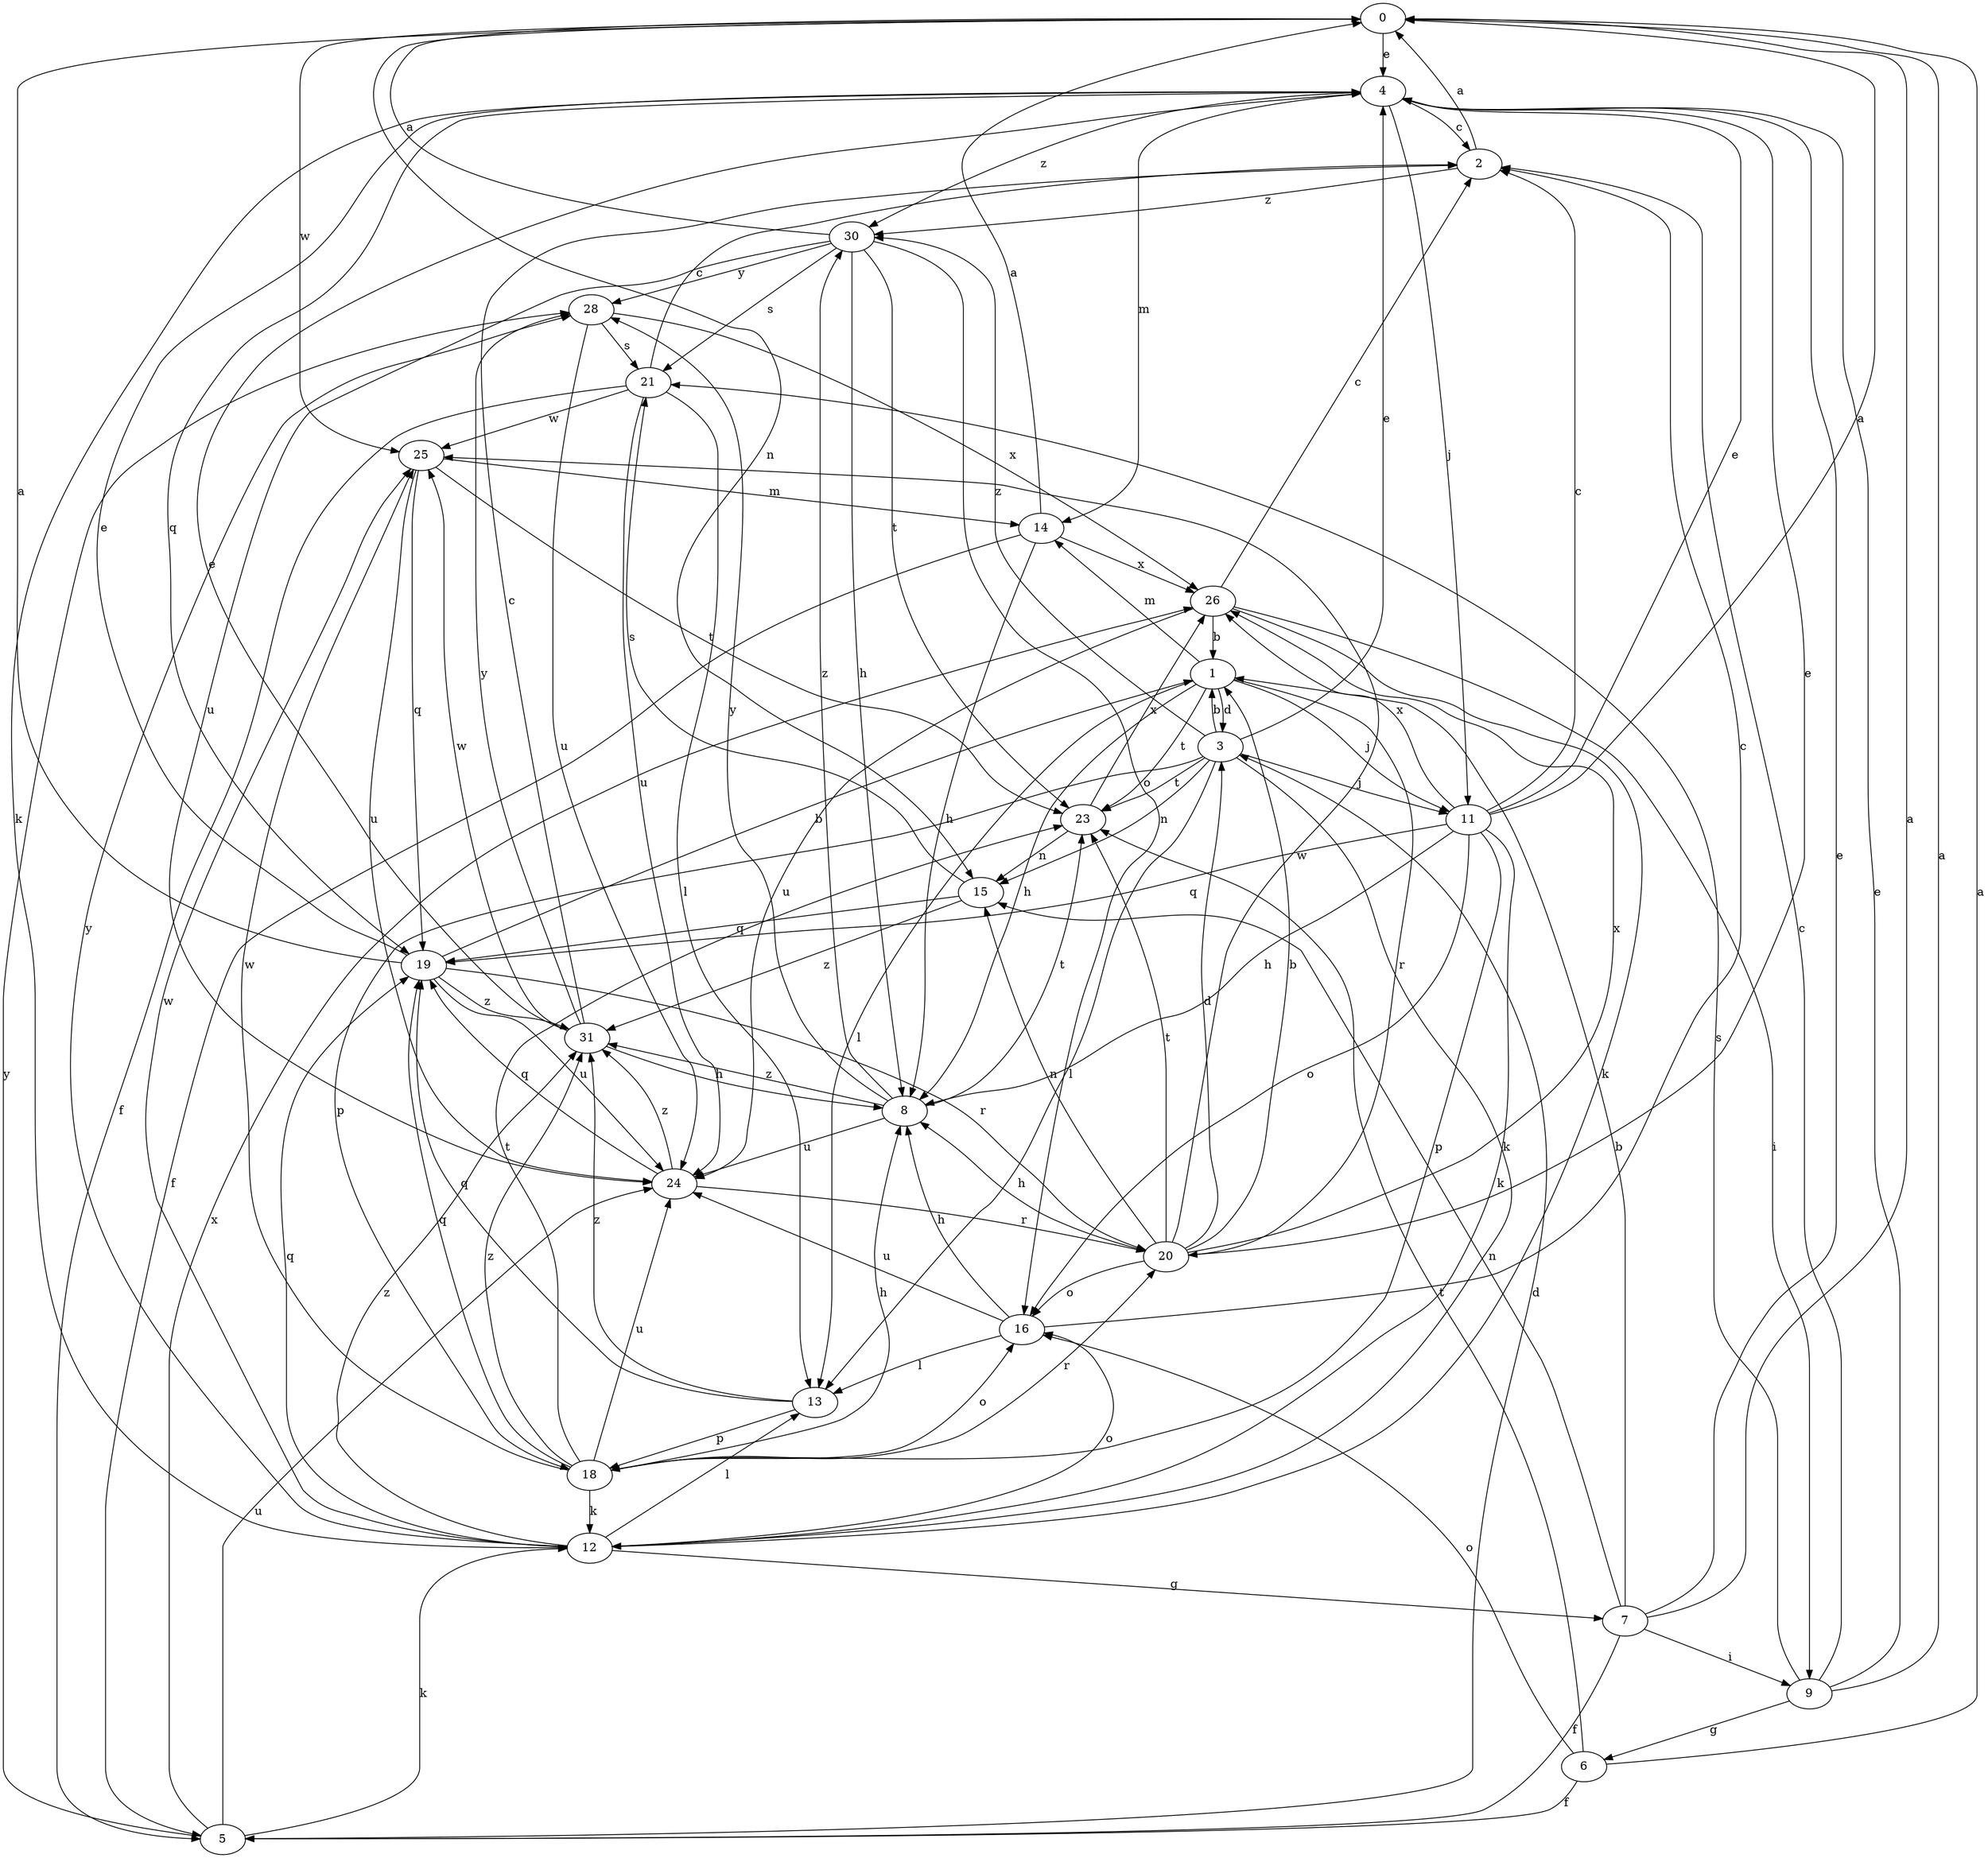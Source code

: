 strict digraph  {
0;
1;
2;
3;
4;
5;
6;
7;
8;
9;
11;
12;
13;
14;
15;
16;
18;
19;
20;
21;
23;
24;
25;
26;
28;
30;
31;
0 -> 4  [label=e];
0 -> 15  [label=n];
0 -> 25  [label=w];
1 -> 3  [label=d];
1 -> 8  [label=h];
1 -> 11  [label=j];
1 -> 13  [label=l];
1 -> 14  [label=m];
1 -> 20  [label=r];
1 -> 23  [label=t];
2 -> 0  [label=a];
2 -> 30  [label=z];
3 -> 1  [label=b];
3 -> 4  [label=e];
3 -> 11  [label=j];
3 -> 12  [label=k];
3 -> 13  [label=l];
3 -> 15  [label=n];
3 -> 18  [label=p];
3 -> 23  [label=t];
3 -> 30  [label=z];
4 -> 2  [label=c];
4 -> 11  [label=j];
4 -> 12  [label=k];
4 -> 14  [label=m];
4 -> 19  [label=q];
4 -> 30  [label=z];
5 -> 3  [label=d];
5 -> 12  [label=k];
5 -> 24  [label=u];
5 -> 26  [label=x];
5 -> 28  [label=y];
6 -> 0  [label=a];
6 -> 5  [label=f];
6 -> 16  [label=o];
6 -> 23  [label=t];
7 -> 0  [label=a];
7 -> 1  [label=b];
7 -> 4  [label=e];
7 -> 5  [label=f];
7 -> 9  [label=i];
7 -> 15  [label=n];
8 -> 23  [label=t];
8 -> 24  [label=u];
8 -> 28  [label=y];
8 -> 30  [label=z];
8 -> 31  [label=z];
9 -> 0  [label=a];
9 -> 2  [label=c];
9 -> 4  [label=e];
9 -> 6  [label=g];
9 -> 21  [label=s];
11 -> 0  [label=a];
11 -> 2  [label=c];
11 -> 4  [label=e];
11 -> 8  [label=h];
11 -> 12  [label=k];
11 -> 16  [label=o];
11 -> 18  [label=p];
11 -> 19  [label=q];
11 -> 26  [label=x];
12 -> 7  [label=g];
12 -> 13  [label=l];
12 -> 16  [label=o];
12 -> 19  [label=q];
12 -> 25  [label=w];
12 -> 28  [label=y];
12 -> 31  [label=z];
13 -> 18  [label=p];
13 -> 19  [label=q];
13 -> 31  [label=z];
14 -> 0  [label=a];
14 -> 5  [label=f];
14 -> 8  [label=h];
14 -> 26  [label=x];
15 -> 19  [label=q];
15 -> 21  [label=s];
15 -> 31  [label=z];
16 -> 2  [label=c];
16 -> 8  [label=h];
16 -> 13  [label=l];
16 -> 24  [label=u];
18 -> 8  [label=h];
18 -> 12  [label=k];
18 -> 16  [label=o];
18 -> 19  [label=q];
18 -> 20  [label=r];
18 -> 23  [label=t];
18 -> 24  [label=u];
18 -> 25  [label=w];
18 -> 31  [label=z];
19 -> 0  [label=a];
19 -> 1  [label=b];
19 -> 4  [label=e];
19 -> 20  [label=r];
19 -> 24  [label=u];
19 -> 31  [label=z];
20 -> 1  [label=b];
20 -> 3  [label=d];
20 -> 4  [label=e];
20 -> 8  [label=h];
20 -> 15  [label=n];
20 -> 16  [label=o];
20 -> 23  [label=t];
20 -> 25  [label=w];
20 -> 26  [label=x];
21 -> 2  [label=c];
21 -> 5  [label=f];
21 -> 13  [label=l];
21 -> 24  [label=u];
21 -> 25  [label=w];
23 -> 15  [label=n];
23 -> 26  [label=x];
24 -> 19  [label=q];
24 -> 20  [label=r];
24 -> 31  [label=z];
25 -> 14  [label=m];
25 -> 19  [label=q];
25 -> 23  [label=t];
25 -> 24  [label=u];
26 -> 1  [label=b];
26 -> 2  [label=c];
26 -> 9  [label=i];
26 -> 12  [label=k];
26 -> 24  [label=u];
28 -> 21  [label=s];
28 -> 24  [label=u];
28 -> 26  [label=x];
30 -> 0  [label=a];
30 -> 8  [label=h];
30 -> 16  [label=o];
30 -> 21  [label=s];
30 -> 23  [label=t];
30 -> 24  [label=u];
30 -> 28  [label=y];
31 -> 2  [label=c];
31 -> 4  [label=e];
31 -> 8  [label=h];
31 -> 25  [label=w];
31 -> 28  [label=y];
}
